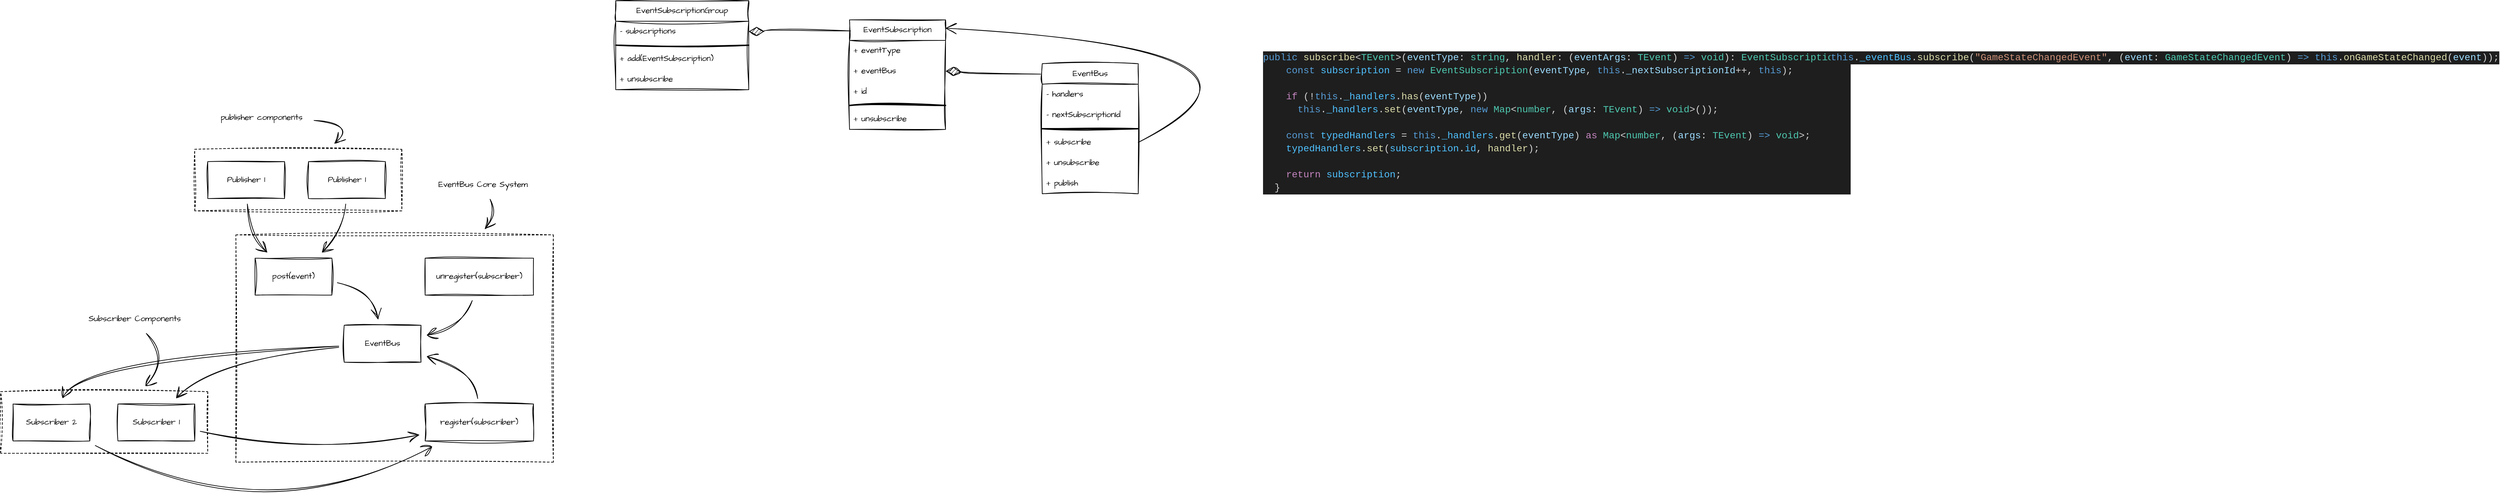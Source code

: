 <mxfile version="28.2.5">
  <diagram name="Page-1" id="cUU2rvQvQPZvcnWAlWm8">
    <mxGraphModel dx="2690" dy="1350" grid="0" gridSize="10" guides="1" tooltips="1" connect="1" arrows="1" fold="1" page="0" pageScale="1" pageWidth="4681" pageHeight="3300" background="none" math="0" shadow="0">
      <root>
        <mxCell id="0" />
        <mxCell id="1" parent="0" />
        <mxCell id="Ereah4pmQqhAqRBTnx57-20" value="" style="rounded=0;whiteSpace=wrap;html=1;sketch=1;jiggle=2;curveFitting=1;strokeColor=default;align=center;verticalAlign=middle;fontFamily=Architects Daughter;fontSource=https%3A%2F%2Ffonts.googleapis.com%2Fcss%3Ffamily%3DArchitects%2BDaughter;fontSize=12;fontColor=default;labelBackgroundColor=default;fillColor=none;dashed=1;" parent="1" vertex="1">
          <mxGeometry x="-192" y="301" width="463" height="332" as="geometry" />
        </mxCell>
        <mxCell id="Ereah4pmQqhAqRBTnx57-23" value="" style="rounded=0;whiteSpace=wrap;html=1;sketch=1;jiggle=2;curveFitting=1;strokeColor=default;align=center;verticalAlign=middle;fontFamily=Architects Daughter;fontSource=https%3A%2F%2Ffonts.googleapis.com%2Fcss%3Ffamily%3DArchitects%2BDaughter;fontSize=12;fontColor=default;labelBackgroundColor=default;fillColor=none;dashed=1;" parent="1" vertex="1">
          <mxGeometry x="-535" y="530" width="302" height="90" as="geometry" />
        </mxCell>
        <mxCell id="Ereah4pmQqhAqRBTnx57-6" style="edgeStyle=none;curved=1;rounded=0;orthogonalLoop=1;jettySize=auto;html=1;fontFamily=Architects Daughter;fontSource=https%3A%2F%2Ffonts.googleapis.com%2Fcss%3Ffamily%3DArchitects%2BDaughter;fontSize=12;fontColor=default;startSize=14;endArrow=open;endSize=14;sourcePerimeterSpacing=8;targetPerimeterSpacing=8;sketch=1;curveFitting=1;jiggle=2;" parent="1" source="Ereah4pmQqhAqRBTnx57-1" target="Ereah4pmQqhAqRBTnx57-3" edge="1">
          <mxGeometry relative="1" as="geometry">
            <Array as="points">
              <mxPoint x="-173" y="302" />
            </Array>
          </mxGeometry>
        </mxCell>
        <mxCell id="Ereah4pmQqhAqRBTnx57-1" value="Publisher 1" style="rounded=0;whiteSpace=wrap;html=1;fontFamily=Architects Daughter;fontSource=https%3A%2F%2Ffonts.googleapis.com%2Fcss%3Ffamily%3DArchitects%2BDaughter;sketch=1;curveFitting=1;jiggle=2;" parent="1" vertex="1">
          <mxGeometry x="-233" y="194" width="112" height="54" as="geometry" />
        </mxCell>
        <mxCell id="Ereah4pmQqhAqRBTnx57-8" style="edgeStyle=none;shape=connector;curved=1;rounded=0;sketch=1;jiggle=2;curveFitting=1;orthogonalLoop=1;jettySize=auto;html=1;strokeColor=default;align=center;verticalAlign=middle;fontFamily=Architects Daughter;fontSource=https%3A%2F%2Ffonts.googleapis.com%2Fcss%3Ffamily%3DArchitects%2BDaughter;fontSize=12;fontColor=default;labelBackgroundColor=default;startSize=14;endArrow=open;endSize=14;sourcePerimeterSpacing=8;targetPerimeterSpacing=8;" parent="1" source="Ereah4pmQqhAqRBTnx57-2" target="Ereah4pmQqhAqRBTnx57-3" edge="1">
          <mxGeometry relative="1" as="geometry">
            <Array as="points">
              <mxPoint x="-34" y="299" />
            </Array>
          </mxGeometry>
        </mxCell>
        <mxCell id="Ereah4pmQqhAqRBTnx57-2" value="Publisher 1" style="rounded=0;whiteSpace=wrap;html=1;fontFamily=Architects Daughter;fontSource=https%3A%2F%2Ffonts.googleapis.com%2Fcss%3Ffamily%3DArchitects%2BDaughter;sketch=1;curveFitting=1;jiggle=2;" parent="1" vertex="1">
          <mxGeometry x="-86" y="194" width="112" height="54" as="geometry" />
        </mxCell>
        <mxCell id="Ereah4pmQqhAqRBTnx57-12" style="edgeStyle=none;shape=connector;curved=1;rounded=0;sketch=1;jiggle=2;curveFitting=1;orthogonalLoop=1;jettySize=auto;html=1;strokeColor=default;align=center;verticalAlign=middle;fontFamily=Architects Daughter;fontSource=https%3A%2F%2Ffonts.googleapis.com%2Fcss%3Ffamily%3DArchitects%2BDaughter;fontSize=12;fontColor=default;labelBackgroundColor=default;startSize=14;endArrow=open;endSize=14;sourcePerimeterSpacing=8;targetPerimeterSpacing=8;" parent="1" source="Ereah4pmQqhAqRBTnx57-3" target="Ereah4pmQqhAqRBTnx57-5" edge="1">
          <mxGeometry relative="1" as="geometry">
            <Array as="points">
              <mxPoint x="7" y="378" />
            </Array>
          </mxGeometry>
        </mxCell>
        <mxCell id="Ereah4pmQqhAqRBTnx57-3" value="post(event)" style="rounded=0;whiteSpace=wrap;html=1;fontFamily=Architects Daughter;fontSource=https%3A%2F%2Ffonts.googleapis.com%2Fcss%3Ffamily%3DArchitects%2BDaughter;sketch=1;curveFitting=1;jiggle=2;" parent="1" vertex="1">
          <mxGeometry x="-164" y="335" width="112" height="54" as="geometry" />
        </mxCell>
        <mxCell id="Ereah4pmQqhAqRBTnx57-11" style="edgeStyle=none;shape=connector;curved=1;rounded=0;sketch=1;jiggle=2;curveFitting=1;orthogonalLoop=1;jettySize=auto;html=1;strokeColor=default;align=center;verticalAlign=middle;fontFamily=Architects Daughter;fontSource=https%3A%2F%2Ffonts.googleapis.com%2Fcss%3Ffamily%3DArchitects%2BDaughter;fontSize=12;fontColor=default;labelBackgroundColor=default;startSize=14;endArrow=open;endSize=14;sourcePerimeterSpacing=8;targetPerimeterSpacing=8;" parent="1" source="Ereah4pmQqhAqRBTnx57-4" target="Ereah4pmQqhAqRBTnx57-5" edge="1">
          <mxGeometry relative="1" as="geometry">
            <Array as="points">
              <mxPoint x="141" y="437" />
            </Array>
          </mxGeometry>
        </mxCell>
        <mxCell id="Ereah4pmQqhAqRBTnx57-4" value="unregister(subscriber)" style="rounded=0;whiteSpace=wrap;html=1;fontFamily=Architects Daughter;fontSource=https%3A%2F%2Ffonts.googleapis.com%2Fcss%3Ffamily%3DArchitects%2BDaughter;sketch=1;curveFitting=1;jiggle=2;" parent="1" vertex="1">
          <mxGeometry x="84" y="335" width="158" height="54" as="geometry" />
        </mxCell>
        <mxCell id="Ereah4pmQqhAqRBTnx57-26" style="edgeStyle=none;shape=connector;curved=1;rounded=0;sketch=1;jiggle=2;curveFitting=1;orthogonalLoop=1;jettySize=auto;html=1;strokeColor=default;align=center;verticalAlign=middle;fontFamily=Architects Daughter;fontSource=https%3A%2F%2Ffonts.googleapis.com%2Fcss%3Ffamily%3DArchitects%2BDaughter;fontSize=12;fontColor=default;labelBackgroundColor=default;startSize=14;endArrow=open;endSize=14;sourcePerimeterSpacing=8;targetPerimeterSpacing=8;" parent="1" source="Ereah4pmQqhAqRBTnx57-5" target="Ereah4pmQqhAqRBTnx57-13" edge="1">
          <mxGeometry relative="1" as="geometry">
            <Array as="points">
              <mxPoint x="-231" y="481" />
            </Array>
          </mxGeometry>
        </mxCell>
        <mxCell id="Ereah4pmQqhAqRBTnx57-27" style="edgeStyle=none;shape=connector;curved=1;rounded=0;sketch=1;jiggle=2;curveFitting=1;orthogonalLoop=1;jettySize=auto;html=1;strokeColor=default;align=center;verticalAlign=middle;fontFamily=Architects Daughter;fontSource=https%3A%2F%2Ffonts.googleapis.com%2Fcss%3Ffamily%3DArchitects%2BDaughter;fontSize=12;fontColor=default;labelBackgroundColor=default;startSize=14;endArrow=open;endSize=14;sourcePerimeterSpacing=8;targetPerimeterSpacing=8;" parent="1" source="Ereah4pmQqhAqRBTnx57-5" target="Ereah4pmQqhAqRBTnx57-16" edge="1">
          <mxGeometry relative="1" as="geometry">
            <Array as="points">
              <mxPoint x="-419" y="484" />
            </Array>
          </mxGeometry>
        </mxCell>
        <mxCell id="Ereah4pmQqhAqRBTnx57-5" value="EventBus" style="rounded=0;whiteSpace=wrap;html=1;fontFamily=Architects Daughter;fontSource=https%3A%2F%2Ffonts.googleapis.com%2Fcss%3Ffamily%3DArchitects%2BDaughter;sketch=1;curveFitting=1;jiggle=2;" parent="1" vertex="1">
          <mxGeometry x="-34" y="433" width="112" height="54" as="geometry" />
        </mxCell>
        <mxCell id="Ereah4pmQqhAqRBTnx57-28" style="edgeStyle=none;shape=connector;curved=1;rounded=0;sketch=1;jiggle=2;curveFitting=1;orthogonalLoop=1;jettySize=auto;html=1;strokeColor=default;align=center;verticalAlign=middle;fontFamily=Architects Daughter;fontSource=https%3A%2F%2Ffonts.googleapis.com%2Fcss%3Ffamily%3DArchitects%2BDaughter;fontSize=12;fontColor=default;labelBackgroundColor=default;startSize=14;endArrow=open;endSize=14;sourcePerimeterSpacing=8;targetPerimeterSpacing=8;" parent="1" source="Ereah4pmQqhAqRBTnx57-13" target="Ereah4pmQqhAqRBTnx57-14" edge="1">
          <mxGeometry relative="1" as="geometry">
            <Array as="points">
              <mxPoint x="-69" y="623" />
            </Array>
          </mxGeometry>
        </mxCell>
        <mxCell id="Ereah4pmQqhAqRBTnx57-13" value="Subscriber 1" style="rounded=0;whiteSpace=wrap;html=1;fontFamily=Architects Daughter;fontSource=https%3A%2F%2Ffonts.googleapis.com%2Fcss%3Ffamily%3DArchitects%2BDaughter;sketch=1;curveFitting=1;jiggle=2;" parent="1" vertex="1">
          <mxGeometry x="-364" y="548" width="112" height="54" as="geometry" />
        </mxCell>
        <mxCell id="Ereah4pmQqhAqRBTnx57-15" style="edgeStyle=none;shape=connector;curved=1;rounded=0;sketch=1;jiggle=2;curveFitting=1;orthogonalLoop=1;jettySize=auto;html=1;strokeColor=default;align=center;verticalAlign=middle;fontFamily=Architects Daughter;fontSource=https%3A%2F%2Ffonts.googleapis.com%2Fcss%3Ffamily%3DArchitects%2BDaughter;fontSize=12;fontColor=default;labelBackgroundColor=default;startSize=14;endArrow=open;endSize=14;sourcePerimeterSpacing=8;targetPerimeterSpacing=8;" parent="1" source="Ereah4pmQqhAqRBTnx57-14" target="Ereah4pmQqhAqRBTnx57-5" edge="1">
          <mxGeometry relative="1" as="geometry">
            <Array as="points">
              <mxPoint x="158" y="499" />
            </Array>
          </mxGeometry>
        </mxCell>
        <mxCell id="Ereah4pmQqhAqRBTnx57-14" value="register(subscriber)" style="rounded=0;whiteSpace=wrap;html=1;fontFamily=Architects Daughter;fontSource=https%3A%2F%2Ffonts.googleapis.com%2Fcss%3Ffamily%3DArchitects%2BDaughter;sketch=1;curveFitting=1;jiggle=2;" parent="1" vertex="1">
          <mxGeometry x="84" y="548" width="158" height="54" as="geometry" />
        </mxCell>
        <mxCell id="Ereah4pmQqhAqRBTnx57-29" style="edgeStyle=none;shape=connector;curved=1;rounded=0;sketch=1;jiggle=2;curveFitting=1;orthogonalLoop=1;jettySize=auto;html=1;strokeColor=default;align=center;verticalAlign=middle;fontFamily=Architects Daughter;fontSource=https%3A%2F%2Ffonts.googleapis.com%2Fcss%3Ffamily%3DArchitects%2BDaughter;fontSize=12;fontColor=default;labelBackgroundColor=default;startSize=14;endArrow=open;endSize=14;sourcePerimeterSpacing=8;targetPerimeterSpacing=8;" parent="1" source="Ereah4pmQqhAqRBTnx57-16" target="Ereah4pmQqhAqRBTnx57-14" edge="1">
          <mxGeometry relative="1" as="geometry">
            <Array as="points">
              <mxPoint x="-153" y="737" />
            </Array>
          </mxGeometry>
        </mxCell>
        <mxCell id="Ereah4pmQqhAqRBTnx57-16" value="Subscriber 2" style="rounded=0;whiteSpace=wrap;html=1;fontFamily=Architects Daughter;fontSource=https%3A%2F%2Ffonts.googleapis.com%2Fcss%3Ffamily%3DArchitects%2BDaughter;sketch=1;curveFitting=1;jiggle=2;" parent="1" vertex="1">
          <mxGeometry x="-517" y="548" width="112" height="54" as="geometry" />
        </mxCell>
        <mxCell id="Ereah4pmQqhAqRBTnx57-17" value="" style="rounded=0;whiteSpace=wrap;html=1;sketch=1;jiggle=2;curveFitting=1;strokeColor=default;align=center;verticalAlign=middle;fontFamily=Architects Daughter;fontSource=https%3A%2F%2Ffonts.googleapis.com%2Fcss%3Ffamily%3DArchitects%2BDaughter;fontSize=12;fontColor=default;labelBackgroundColor=default;fillColor=none;dashed=1;" parent="1" vertex="1">
          <mxGeometry x="-252" y="176" width="302" height="90" as="geometry" />
        </mxCell>
        <mxCell id="Ereah4pmQqhAqRBTnx57-19" style="edgeStyle=none;shape=connector;curved=1;rounded=0;sketch=1;jiggle=2;curveFitting=1;orthogonalLoop=1;jettySize=auto;html=1;strokeColor=default;align=center;verticalAlign=middle;fontFamily=Architects Daughter;fontSource=https%3A%2F%2Ffonts.googleapis.com%2Fcss%3Ffamily%3DArchitects%2BDaughter;fontSize=12;fontColor=default;labelBackgroundColor=default;startSize=14;endArrow=open;endSize=14;sourcePerimeterSpacing=8;targetPerimeterSpacing=8;" parent="1" source="Ereah4pmQqhAqRBTnx57-18" target="Ereah4pmQqhAqRBTnx57-17" edge="1">
          <mxGeometry relative="1" as="geometry">
            <Array as="points">
              <mxPoint x="-18" y="137" />
            </Array>
          </mxGeometry>
        </mxCell>
        <mxCell id="Ereah4pmQqhAqRBTnx57-18" value="publisher components" style="text;html=1;align=center;verticalAlign=middle;resizable=0;points=[];autosize=1;strokeColor=none;fillColor=none;fontSize=12;fontFamily=Architects Daughter;fontSource=https%3A%2F%2Ffonts.googleapis.com%2Fcss%3Ffamily%3DArchitects%2BDaughter;fontColor=default;labelBackgroundColor=default;" parent="1" vertex="1">
          <mxGeometry x="-224" y="117" width="138" height="26" as="geometry" />
        </mxCell>
        <mxCell id="Ereah4pmQqhAqRBTnx57-22" style="edgeStyle=none;shape=connector;curved=1;rounded=0;sketch=1;jiggle=2;curveFitting=1;orthogonalLoop=1;jettySize=auto;html=1;strokeColor=default;align=center;verticalAlign=middle;fontFamily=Architects Daughter;fontSource=https%3A%2F%2Ffonts.googleapis.com%2Fcss%3Ffamily%3DArchitects%2BDaughter;fontSize=12;fontColor=default;labelBackgroundColor=default;startSize=14;endArrow=open;endSize=14;sourcePerimeterSpacing=8;targetPerimeterSpacing=8;" parent="1" source="Ereah4pmQqhAqRBTnx57-21" target="Ereah4pmQqhAqRBTnx57-20" edge="1">
          <mxGeometry relative="1" as="geometry">
            <Array as="points">
              <mxPoint x="189" y="269" />
            </Array>
          </mxGeometry>
        </mxCell>
        <mxCell id="Ereah4pmQqhAqRBTnx57-21" value="EventBus Core System" style="text;html=1;align=center;verticalAlign=middle;resizable=0;points=[];autosize=1;strokeColor=none;fillColor=none;fontSize=12;fontFamily=Architects Daughter;fontSource=https%3A%2F%2Ffonts.googleapis.com%2Fcss%3Ffamily%3DArchitects%2BDaughter;fontColor=default;labelBackgroundColor=default;" parent="1" vertex="1">
          <mxGeometry x="94" y="215" width="148" height="26" as="geometry" />
        </mxCell>
        <mxCell id="Ereah4pmQqhAqRBTnx57-25" style="edgeStyle=none;shape=connector;curved=1;rounded=0;sketch=1;jiggle=2;curveFitting=1;orthogonalLoop=1;jettySize=auto;html=1;strokeColor=default;align=center;verticalAlign=middle;fontFamily=Architects Daughter;fontSource=https%3A%2F%2Ffonts.googleapis.com%2Fcss%3Ffamily%3DArchitects%2BDaughter;fontSize=12;fontColor=default;labelBackgroundColor=default;startSize=14;endArrow=open;endSize=14;sourcePerimeterSpacing=8;targetPerimeterSpacing=8;" parent="1" source="Ereah4pmQqhAqRBTnx57-24" target="Ereah4pmQqhAqRBTnx57-23" edge="1">
          <mxGeometry relative="1" as="geometry">
            <Array as="points">
              <mxPoint x="-286" y="488" />
            </Array>
          </mxGeometry>
        </mxCell>
        <mxCell id="Ereah4pmQqhAqRBTnx57-24" value="Subscriber Components" style="text;html=1;align=center;verticalAlign=middle;resizable=0;points=[];autosize=1;strokeColor=none;fillColor=none;fontSize=12;fontFamily=Architects Daughter;fontSource=https%3A%2F%2Ffonts.googleapis.com%2Fcss%3Ffamily%3DArchitects%2BDaughter;fontColor=default;labelBackgroundColor=default;" parent="1" vertex="1">
          <mxGeometry x="-417" y="411" width="153" height="26" as="geometry" />
        </mxCell>
        <mxCell id="Ereah4pmQqhAqRBTnx57-31" value="EventSubscription" style="swimlane;fontStyle=0;childLayout=stackLayout;horizontal=1;startSize=30;horizontalStack=0;resizeParent=1;resizeParentMax=0;resizeLast=0;collapsible=1;marginBottom=0;whiteSpace=wrap;html=1;rounded=0;sketch=1;jiggle=2;curveFitting=1;strokeColor=default;align=center;verticalAlign=middle;fontFamily=Architects Daughter;fontSource=https%3A%2F%2Ffonts.googleapis.com%2Fcss%3Ffamily%3DArchitects%2BDaughter;fontSize=12;fontColor=default;labelBackgroundColor=default;fillColor=default;" parent="1" vertex="1">
          <mxGeometry x="703" y="-13" width="140" height="160" as="geometry" />
        </mxCell>
        <mxCell id="Ereah4pmQqhAqRBTnx57-32" value="+ eventType" style="text;strokeColor=none;fillColor=none;align=left;verticalAlign=middle;spacingLeft=4;spacingRight=4;overflow=hidden;points=[[0,0.5],[1,0.5]];portConstraint=eastwest;rotatable=0;whiteSpace=wrap;html=1;fontFamily=Architects Daughter;fontSource=https%3A%2F%2Ffonts.googleapis.com%2Fcss%3Ffamily%3DArchitects%2BDaughter;fontSize=12;fontColor=default;labelBackgroundColor=default;" parent="Ereah4pmQqhAqRBTnx57-31" vertex="1">
          <mxGeometry y="30" width="140" height="30" as="geometry" />
        </mxCell>
        <mxCell id="Ereah4pmQqhAqRBTnx57-34" value="+ eventBus" style="text;strokeColor=none;fillColor=none;align=left;verticalAlign=middle;spacingLeft=4;spacingRight=4;overflow=hidden;points=[[0,0.5],[1,0.5]];portConstraint=eastwest;rotatable=0;whiteSpace=wrap;html=1;fontFamily=Architects Daughter;fontSource=https%3A%2F%2Ffonts.googleapis.com%2Fcss%3Ffamily%3DArchitects%2BDaughter;fontSize=12;fontColor=default;labelBackgroundColor=default;" parent="Ereah4pmQqhAqRBTnx57-31" vertex="1">
          <mxGeometry y="60" width="140" height="30" as="geometry" />
        </mxCell>
        <mxCell id="Ereah4pmQqhAqRBTnx57-33" value="+ id" style="text;strokeColor=none;fillColor=none;align=left;verticalAlign=middle;spacingLeft=4;spacingRight=4;overflow=hidden;points=[[0,0.5],[1,0.5]];portConstraint=eastwest;rotatable=0;whiteSpace=wrap;html=1;fontFamily=Architects Daughter;fontSource=https%3A%2F%2Ffonts.googleapis.com%2Fcss%3Ffamily%3DArchitects%2BDaughter;fontSize=12;fontColor=default;labelBackgroundColor=default;" parent="Ereah4pmQqhAqRBTnx57-31" vertex="1">
          <mxGeometry y="90" width="140" height="30" as="geometry" />
        </mxCell>
        <mxCell id="Ereah4pmQqhAqRBTnx57-44" value="" style="line;strokeWidth=2;html=1;rounded=0;sketch=1;jiggle=2;curveFitting=1;strokeColor=default;align=center;verticalAlign=middle;fontFamily=Architects Daughter;fontSource=https%3A%2F%2Ffonts.googleapis.com%2Fcss%3Ffamily%3DArchitects%2BDaughter;fontSize=12;fontColor=default;labelBackgroundColor=default;fillColor=default;" parent="Ereah4pmQqhAqRBTnx57-31" vertex="1">
          <mxGeometry y="120" width="140" height="10" as="geometry" />
        </mxCell>
        <mxCell id="Ereah4pmQqhAqRBTnx57-45" value="+ unsubscribe" style="text;strokeColor=none;fillColor=none;align=left;verticalAlign=middle;spacingLeft=4;spacingRight=4;overflow=hidden;points=[[0,0.5],[1,0.5]];portConstraint=eastwest;rotatable=0;whiteSpace=wrap;html=1;fontFamily=Architects Daughter;fontSource=https%3A%2F%2Ffonts.googleapis.com%2Fcss%3Ffamily%3DArchitects%2BDaughter;fontSize=12;fontColor=default;labelBackgroundColor=default;" parent="Ereah4pmQqhAqRBTnx57-31" vertex="1">
          <mxGeometry y="130" width="140" height="30" as="geometry" />
        </mxCell>
        <mxCell id="Ereah4pmQqhAqRBTnx57-46" value="EventSubscriptionGroup" style="swimlane;fontStyle=0;childLayout=stackLayout;horizontal=1;startSize=30;horizontalStack=0;resizeParent=1;resizeParentMax=0;resizeLast=0;collapsible=1;marginBottom=0;whiteSpace=wrap;html=1;rounded=0;sketch=1;jiggle=2;curveFitting=1;strokeColor=default;align=center;verticalAlign=middle;fontFamily=Architects Daughter;fontSource=https%3A%2F%2Ffonts.googleapis.com%2Fcss%3Ffamily%3DArchitects%2BDaughter;fontSize=12;fontColor=default;labelBackgroundColor=default;fillColor=default;" parent="1" vertex="1">
          <mxGeometry x="362" y="-41" width="194" height="130" as="geometry" />
        </mxCell>
        <mxCell id="Ereah4pmQqhAqRBTnx57-47" value="- subscriptions" style="text;strokeColor=none;fillColor=none;align=left;verticalAlign=middle;spacingLeft=4;spacingRight=4;overflow=hidden;points=[[0,0.5],[1,0.5]];portConstraint=eastwest;rotatable=0;whiteSpace=wrap;html=1;fontFamily=Architects Daughter;fontSource=https%3A%2F%2Ffonts.googleapis.com%2Fcss%3Ffamily%3DArchitects%2BDaughter;fontSize=12;fontColor=default;labelBackgroundColor=default;" parent="Ereah4pmQqhAqRBTnx57-46" vertex="1">
          <mxGeometry y="30" width="194" height="30" as="geometry" />
        </mxCell>
        <mxCell id="Ereah4pmQqhAqRBTnx57-50" value="" style="line;strokeWidth=2;html=1;rounded=0;sketch=1;jiggle=2;curveFitting=1;strokeColor=default;align=center;verticalAlign=middle;fontFamily=Architects Daughter;fontSource=https%3A%2F%2Ffonts.googleapis.com%2Fcss%3Ffamily%3DArchitects%2BDaughter;fontSize=12;fontColor=default;labelBackgroundColor=default;fillColor=default;" parent="Ereah4pmQqhAqRBTnx57-46" vertex="1">
          <mxGeometry y="60" width="194" height="10" as="geometry" />
        </mxCell>
        <mxCell id="Ereah4pmQqhAqRBTnx57-51" value="+ add(EventSubscription)" style="text;strokeColor=none;fillColor=none;align=left;verticalAlign=middle;spacingLeft=4;spacingRight=4;overflow=hidden;points=[[0,0.5],[1,0.5]];portConstraint=eastwest;rotatable=0;whiteSpace=wrap;html=1;fontFamily=Architects Daughter;fontSource=https%3A%2F%2Ffonts.googleapis.com%2Fcss%3Ffamily%3DArchitects%2BDaughter;fontSize=12;fontColor=default;labelBackgroundColor=default;" parent="Ereah4pmQqhAqRBTnx57-46" vertex="1">
          <mxGeometry y="70" width="194" height="30" as="geometry" />
        </mxCell>
        <mxCell id="Ereah4pmQqhAqRBTnx57-52" value="+ unsubscribe" style="text;strokeColor=none;fillColor=none;align=left;verticalAlign=middle;spacingLeft=4;spacingRight=4;overflow=hidden;points=[[0,0.5],[1,0.5]];portConstraint=eastwest;rotatable=0;whiteSpace=wrap;html=1;fontFamily=Architects Daughter;fontSource=https%3A%2F%2Ffonts.googleapis.com%2Fcss%3Ffamily%3DArchitects%2BDaughter;fontSize=12;fontColor=default;labelBackgroundColor=default;" parent="Ereah4pmQqhAqRBTnx57-46" vertex="1">
          <mxGeometry y="100" width="194" height="30" as="geometry" />
        </mxCell>
        <mxCell id="Ereah4pmQqhAqRBTnx57-53" value="EventBus" style="swimlane;fontStyle=0;childLayout=stackLayout;horizontal=1;startSize=30;horizontalStack=0;resizeParent=1;resizeParentMax=0;resizeLast=0;collapsible=1;marginBottom=0;whiteSpace=wrap;html=1;rounded=0;sketch=1;jiggle=2;curveFitting=1;strokeColor=default;align=center;verticalAlign=middle;fontFamily=Architects Daughter;fontSource=https%3A%2F%2Ffonts.googleapis.com%2Fcss%3Ffamily%3DArchitects%2BDaughter;fontSize=12;fontColor=default;labelBackgroundColor=default;fillColor=default;" parent="1" vertex="1">
          <mxGeometry x="984" y="51.0" width="140" height="190" as="geometry" />
        </mxCell>
        <mxCell id="Ereah4pmQqhAqRBTnx57-54" value="- handlers" style="text;strokeColor=none;fillColor=none;align=left;verticalAlign=middle;spacingLeft=4;spacingRight=4;overflow=hidden;points=[[0,0.5],[1,0.5]];portConstraint=eastwest;rotatable=0;whiteSpace=wrap;html=1;fontFamily=Architects Daughter;fontSource=https%3A%2F%2Ffonts.googleapis.com%2Fcss%3Ffamily%3DArchitects%2BDaughter;fontSize=12;fontColor=default;labelBackgroundColor=default;" parent="Ereah4pmQqhAqRBTnx57-53" vertex="1">
          <mxGeometry y="30" width="140" height="30" as="geometry" />
        </mxCell>
        <mxCell id="Ereah4pmQqhAqRBTnx57-58" value="- nextSubscriptionId" style="text;strokeColor=none;fillColor=none;align=left;verticalAlign=middle;spacingLeft=4;spacingRight=4;overflow=hidden;points=[[0,0.5],[1,0.5]];portConstraint=eastwest;rotatable=0;whiteSpace=wrap;html=1;fontFamily=Architects Daughter;fontSource=https%3A%2F%2Ffonts.googleapis.com%2Fcss%3Ffamily%3DArchitects%2BDaughter;fontSize=12;fontColor=default;labelBackgroundColor=default;" parent="Ereah4pmQqhAqRBTnx57-53" vertex="1">
          <mxGeometry y="60" width="140" height="30" as="geometry" />
        </mxCell>
        <mxCell id="Ereah4pmQqhAqRBTnx57-57" value="" style="line;strokeWidth=2;html=1;rounded=0;sketch=1;jiggle=2;curveFitting=1;strokeColor=default;align=center;verticalAlign=middle;fontFamily=Architects Daughter;fontSource=https%3A%2F%2Ffonts.googleapis.com%2Fcss%3Ffamily%3DArchitects%2BDaughter;fontSize=12;fontColor=default;labelBackgroundColor=default;fillColor=default;" parent="Ereah4pmQqhAqRBTnx57-53" vertex="1">
          <mxGeometry y="90" width="140" height="10" as="geometry" />
        </mxCell>
        <mxCell id="Ereah4pmQqhAqRBTnx57-56" value="+ subscribe" style="text;strokeColor=none;fillColor=none;align=left;verticalAlign=middle;spacingLeft=4;spacingRight=4;overflow=hidden;points=[[0,0.5],[1,0.5]];portConstraint=eastwest;rotatable=0;whiteSpace=wrap;html=1;fontFamily=Architects Daughter;fontSource=https%3A%2F%2Ffonts.googleapis.com%2Fcss%3Ffamily%3DArchitects%2BDaughter;fontSize=12;fontColor=default;labelBackgroundColor=default;" parent="Ereah4pmQqhAqRBTnx57-53" vertex="1">
          <mxGeometry y="100" width="140" height="30" as="geometry" />
        </mxCell>
        <mxCell id="Ereah4pmQqhAqRBTnx57-59" value="+ unsubscribe" style="text;strokeColor=none;fillColor=none;align=left;verticalAlign=middle;spacingLeft=4;spacingRight=4;overflow=hidden;points=[[0,0.5],[1,0.5]];portConstraint=eastwest;rotatable=0;whiteSpace=wrap;html=1;fontFamily=Architects Daughter;fontSource=https%3A%2F%2Ffonts.googleapis.com%2Fcss%3Ffamily%3DArchitects%2BDaughter;fontSize=12;fontColor=default;labelBackgroundColor=default;" parent="Ereah4pmQqhAqRBTnx57-53" vertex="1">
          <mxGeometry y="130" width="140" height="30" as="geometry" />
        </mxCell>
        <mxCell id="Ereah4pmQqhAqRBTnx57-60" value="+ publish" style="text;strokeColor=none;fillColor=none;align=left;verticalAlign=middle;spacingLeft=4;spacingRight=4;overflow=hidden;points=[[0,0.5],[1,0.5]];portConstraint=eastwest;rotatable=0;whiteSpace=wrap;html=1;fontFamily=Architects Daughter;fontSource=https%3A%2F%2Ffonts.googleapis.com%2Fcss%3Ffamily%3DArchitects%2BDaughter;fontSize=12;fontColor=default;labelBackgroundColor=default;" parent="Ereah4pmQqhAqRBTnx57-53" vertex="1">
          <mxGeometry y="160" width="140" height="30" as="geometry" />
        </mxCell>
        <mxCell id="Ereah4pmQqhAqRBTnx57-61" style="edgeStyle=none;shape=connector;curved=1;rounded=0;sketch=1;jiggle=2;curveFitting=1;orthogonalLoop=1;jettySize=auto;html=1;entryX=-0.018;entryY=0.08;entryDx=0;entryDy=0;strokeColor=default;align=center;verticalAlign=middle;fontFamily=Architects Daughter;fontSource=https%3A%2F%2Ffonts.googleapis.com%2Fcss%3Ffamily%3DArchitects%2BDaughter;fontSize=12;fontColor=default;labelBackgroundColor=default;startSize=20;endArrow=none;endSize=14;sourcePerimeterSpacing=8;targetPerimeterSpacing=8;exitX=1;exitY=0.5;exitDx=0;exitDy=0;entryPerimeter=0;endFill=0;startArrow=diamondThin;startFill=1;" parent="1" source="Ereah4pmQqhAqRBTnx57-34" target="Ereah4pmQqhAqRBTnx57-53" edge="1">
          <mxGeometry relative="1" as="geometry">
            <Array as="points" />
          </mxGeometry>
        </mxCell>
        <mxCell id="Ereah4pmQqhAqRBTnx57-62" style="edgeStyle=none;shape=connector;curved=1;rounded=0;sketch=1;jiggle=2;curveFitting=1;orthogonalLoop=1;jettySize=auto;html=1;entryX=0.01;entryY=0.101;entryDx=0;entryDy=0;entryPerimeter=0;strokeColor=default;align=center;verticalAlign=middle;fontFamily=Architects Daughter;fontSource=https%3A%2F%2Ffonts.googleapis.com%2Fcss%3Ffamily%3DArchitects%2BDaughter;fontSize=12;fontColor=default;labelBackgroundColor=default;startSize=20;endArrow=none;endSize=14;sourcePerimeterSpacing=8;targetPerimeterSpacing=8;endFill=0;startArrow=diamondThin;startFill=1;exitX=1;exitY=0.5;exitDx=0;exitDy=0;" parent="1" source="Ereah4pmQqhAqRBTnx57-47" target="Ereah4pmQqhAqRBTnx57-31" edge="1">
          <mxGeometry relative="1" as="geometry" />
        </mxCell>
        <mxCell id="Ereah4pmQqhAqRBTnx57-64" style="edgeStyle=none;shape=connector;curved=1;rounded=0;sketch=1;jiggle=2;curveFitting=1;orthogonalLoop=1;jettySize=auto;html=1;entryX=0.998;entryY=0.076;entryDx=0;entryDy=0;strokeColor=default;align=center;verticalAlign=middle;fontFamily=Architects Daughter;fontSource=https%3A%2F%2Ffonts.googleapis.com%2Fcss%3Ffamily%3DArchitects%2BDaughter;fontSize=12;fontColor=default;labelBackgroundColor=default;startSize=14;endArrow=open;endSize=14;sourcePerimeterSpacing=8;targetPerimeterSpacing=8;exitX=1;exitY=0.5;exitDx=0;exitDy=0;entryPerimeter=0;" parent="1" source="Ereah4pmQqhAqRBTnx57-56" target="Ereah4pmQqhAqRBTnx57-31" edge="1">
          <mxGeometry relative="1" as="geometry">
            <Array as="points">
              <mxPoint x="1400" y="26" />
            </Array>
          </mxGeometry>
        </mxCell>
        <mxCell id="FFCXONvE-s3GpuK2ksUJ-1" value="&lt;div style=&quot;color: #d4d4d4;background-color: #1e1e1e;font-family: Consolas, &#39;Courier New&#39;, monospace;font-weight: normal;font-size: 14px;line-height: 19px;white-space: pre;&quot;&gt;&lt;div&gt;&lt;span style=&quot;color: #569cd6;&quot;&gt;public&lt;/span&gt;&lt;span style=&quot;color: #d4d4d4;&quot;&gt; &lt;/span&gt;&lt;span style=&quot;color: #dcdcaa;&quot;&gt;subscribe&lt;/span&gt;&lt;span style=&quot;color: #d4d4d4;&quot;&gt;&amp;lt;&lt;/span&gt;&lt;span style=&quot;color: #4ec9b0;&quot;&gt;TEvent&lt;/span&gt;&lt;span style=&quot;color: #d4d4d4;&quot;&gt;&amp;gt;(&lt;/span&gt;&lt;span style=&quot;color: #9cdcfe;&quot;&gt;eventType&lt;/span&gt;&lt;span style=&quot;color: #d4d4d4;&quot;&gt;: &lt;/span&gt;&lt;span style=&quot;color: #4ec9b0;&quot;&gt;string&lt;/span&gt;&lt;span style=&quot;color: #d4d4d4;&quot;&gt;, &lt;/span&gt;&lt;span style=&quot;color: #dcdcaa;&quot;&gt;handler&lt;/span&gt;&lt;span style=&quot;color: #d4d4d4;&quot;&gt;: (&lt;/span&gt;&lt;span style=&quot;color: #9cdcfe;&quot;&gt;eventArgs&lt;/span&gt;&lt;span style=&quot;color: #d4d4d4;&quot;&gt;: &lt;/span&gt;&lt;span style=&quot;color: #4ec9b0;&quot;&gt;TEvent&lt;/span&gt;&lt;span style=&quot;color: #d4d4d4;&quot;&gt;) &lt;/span&gt;&lt;span style=&quot;color: #569cd6;&quot;&gt;=&amp;gt;&lt;/span&gt;&lt;span style=&quot;color: #d4d4d4;&quot;&gt; &lt;/span&gt;&lt;span style=&quot;color: #4ec9b0;&quot;&gt;void&lt;/span&gt;&lt;span style=&quot;color: #d4d4d4;&quot;&gt;): &lt;/span&gt;&lt;span style=&quot;color: #4ec9b0;&quot;&gt;EventSubscription&lt;/span&gt;&lt;span style=&quot;color: #d4d4d4;&quot;&gt; {&lt;/span&gt;&lt;/div&gt;&lt;div&gt;&lt;span style=&quot;color: #d4d4d4;&quot;&gt;&amp;nbsp; &amp;nbsp; &lt;/span&gt;&lt;span style=&quot;color: #569cd6;&quot;&gt;const&lt;/span&gt;&lt;span style=&quot;color: #d4d4d4;&quot;&gt; &lt;/span&gt;&lt;span style=&quot;color: #4fc1ff;&quot;&gt;subscription&lt;/span&gt;&lt;span style=&quot;color: #d4d4d4;&quot;&gt; = &lt;/span&gt;&lt;span style=&quot;color: #569cd6;&quot;&gt;new&lt;/span&gt;&lt;span style=&quot;color: #d4d4d4;&quot;&gt; &lt;/span&gt;&lt;span style=&quot;color: #4ec9b0;&quot;&gt;EventSubscription&lt;/span&gt;&lt;span style=&quot;color: #d4d4d4;&quot;&gt;(&lt;/span&gt;&lt;span style=&quot;color: #9cdcfe;&quot;&gt;eventType&lt;/span&gt;&lt;span style=&quot;color: #d4d4d4;&quot;&gt;, &lt;/span&gt;&lt;span style=&quot;color: #569cd6;&quot;&gt;this&lt;/span&gt;&lt;span style=&quot;color: #d4d4d4;&quot;&gt;.&lt;/span&gt;&lt;span style=&quot;color: #9cdcfe;&quot;&gt;_nextSubscriptionId&lt;/span&gt;&lt;span style=&quot;color: #d4d4d4;&quot;&gt;++, &lt;/span&gt;&lt;span style=&quot;color: #569cd6;&quot;&gt;this&lt;/span&gt;&lt;span style=&quot;color: #d4d4d4;&quot;&gt;);&lt;/span&gt;&lt;/div&gt;&lt;br&gt;&lt;div&gt;&lt;span style=&quot;color: #d4d4d4;&quot;&gt;&amp;nbsp; &amp;nbsp; &lt;/span&gt;&lt;span style=&quot;color: #c586c0;&quot;&gt;if&lt;/span&gt;&lt;span style=&quot;color: #d4d4d4;&quot;&gt; (!&lt;/span&gt;&lt;span style=&quot;color: #569cd6;&quot;&gt;this&lt;/span&gt;&lt;span style=&quot;color: #d4d4d4;&quot;&gt;.&lt;/span&gt;&lt;span style=&quot;color: #4fc1ff;&quot;&gt;_handlers&lt;/span&gt;&lt;span style=&quot;color: #d4d4d4;&quot;&gt;.&lt;/span&gt;&lt;span style=&quot;color: #dcdcaa;&quot;&gt;has&lt;/span&gt;&lt;span style=&quot;color: #d4d4d4;&quot;&gt;(&lt;/span&gt;&lt;span style=&quot;color: #9cdcfe;&quot;&gt;eventType&lt;/span&gt;&lt;span style=&quot;color: #d4d4d4;&quot;&gt;))&lt;/span&gt;&lt;/div&gt;&lt;div&gt;&lt;span style=&quot;color: #d4d4d4;&quot;&gt;&amp;nbsp; &amp;nbsp; &amp;nbsp; &lt;/span&gt;&lt;span style=&quot;color: #569cd6;&quot;&gt;this&lt;/span&gt;&lt;span style=&quot;color: #d4d4d4;&quot;&gt;.&lt;/span&gt;&lt;span style=&quot;color: #4fc1ff;&quot;&gt;_handlers&lt;/span&gt;&lt;span style=&quot;color: #d4d4d4;&quot;&gt;.&lt;/span&gt;&lt;span style=&quot;color: #dcdcaa;&quot;&gt;set&lt;/span&gt;&lt;span style=&quot;color: #d4d4d4;&quot;&gt;(&lt;/span&gt;&lt;span style=&quot;color: #9cdcfe;&quot;&gt;eventType&lt;/span&gt;&lt;span style=&quot;color: #d4d4d4;&quot;&gt;, &lt;/span&gt;&lt;span style=&quot;color: #569cd6;&quot;&gt;new&lt;/span&gt;&lt;span style=&quot;color: #d4d4d4;&quot;&gt; &lt;/span&gt;&lt;span style=&quot;color: #4ec9b0;&quot;&gt;Map&lt;/span&gt;&lt;span style=&quot;color: #d4d4d4;&quot;&gt;&amp;lt;&lt;/span&gt;&lt;span style=&quot;color: #4ec9b0;&quot;&gt;number&lt;/span&gt;&lt;span style=&quot;color: #d4d4d4;&quot;&gt;, (&lt;/span&gt;&lt;span style=&quot;color: #9cdcfe;&quot;&gt;args&lt;/span&gt;&lt;span style=&quot;color: #d4d4d4;&quot;&gt;: &lt;/span&gt;&lt;span style=&quot;color: #4ec9b0;&quot;&gt;TEvent&lt;/span&gt;&lt;span style=&quot;color: #d4d4d4;&quot;&gt;) &lt;/span&gt;&lt;span style=&quot;color: #569cd6;&quot;&gt;=&amp;gt;&lt;/span&gt;&lt;span style=&quot;color: #d4d4d4;&quot;&gt; &lt;/span&gt;&lt;span style=&quot;color: #4ec9b0;&quot;&gt;void&lt;/span&gt;&lt;span style=&quot;color: #d4d4d4;&quot;&gt;&amp;gt;());&lt;/span&gt;&lt;/div&gt;&lt;br&gt;&lt;div&gt;&lt;span style=&quot;color: #d4d4d4;&quot;&gt;&amp;nbsp; &amp;nbsp; &lt;/span&gt;&lt;span style=&quot;color: #569cd6;&quot;&gt;const&lt;/span&gt;&lt;span style=&quot;color: #d4d4d4;&quot;&gt; &lt;/span&gt;&lt;span style=&quot;color: #4fc1ff;&quot;&gt;typedHandlers&lt;/span&gt;&lt;span style=&quot;color: #d4d4d4;&quot;&gt; = &lt;/span&gt;&lt;span style=&quot;color: #569cd6;&quot;&gt;this&lt;/span&gt;&lt;span style=&quot;color: #d4d4d4;&quot;&gt;.&lt;/span&gt;&lt;span style=&quot;color: #4fc1ff;&quot;&gt;_handlers&lt;/span&gt;&lt;span style=&quot;color: #d4d4d4;&quot;&gt;.&lt;/span&gt;&lt;span style=&quot;color: #dcdcaa;&quot;&gt;get&lt;/span&gt;&lt;span style=&quot;color: #d4d4d4;&quot;&gt;(&lt;/span&gt;&lt;span style=&quot;color: #9cdcfe;&quot;&gt;eventType&lt;/span&gt;&lt;span style=&quot;color: #d4d4d4;&quot;&gt;) &lt;/span&gt;&lt;span style=&quot;color: #c586c0;&quot;&gt;as&lt;/span&gt;&lt;span style=&quot;color: #d4d4d4;&quot;&gt; &lt;/span&gt;&lt;span style=&quot;color: #4ec9b0;&quot;&gt;Map&lt;/span&gt;&lt;span style=&quot;color: #d4d4d4;&quot;&gt;&amp;lt;&lt;/span&gt;&lt;span style=&quot;color: #4ec9b0;&quot;&gt;number&lt;/span&gt;&lt;span style=&quot;color: #d4d4d4;&quot;&gt;, (&lt;/span&gt;&lt;span style=&quot;color: #9cdcfe;&quot;&gt;args&lt;/span&gt;&lt;span style=&quot;color: #d4d4d4;&quot;&gt;: &lt;/span&gt;&lt;span style=&quot;color: #4ec9b0;&quot;&gt;TEvent&lt;/span&gt;&lt;span style=&quot;color: #d4d4d4;&quot;&gt;) &lt;/span&gt;&lt;span style=&quot;color: #569cd6;&quot;&gt;=&amp;gt;&lt;/span&gt;&lt;span style=&quot;color: #d4d4d4;&quot;&gt; &lt;/span&gt;&lt;span style=&quot;color: #4ec9b0;&quot;&gt;void&lt;/span&gt;&lt;span style=&quot;color: #d4d4d4;&quot;&gt;&amp;gt;;&lt;/span&gt;&lt;/div&gt;&lt;div&gt;&lt;span style=&quot;color: #d4d4d4;&quot;&gt;&amp;nbsp; &amp;nbsp; &lt;/span&gt;&lt;span style=&quot;color: #4fc1ff;&quot;&gt;typedHandlers&lt;/span&gt;&lt;span style=&quot;color: #d4d4d4;&quot;&gt;.&lt;/span&gt;&lt;span style=&quot;color: #dcdcaa;&quot;&gt;set&lt;/span&gt;&lt;span style=&quot;color: #d4d4d4;&quot;&gt;(&lt;/span&gt;&lt;span style=&quot;color: #4fc1ff;&quot;&gt;subscription&lt;/span&gt;&lt;span style=&quot;color: #d4d4d4;&quot;&gt;.&lt;/span&gt;&lt;span style=&quot;color: #4fc1ff;&quot;&gt;id&lt;/span&gt;&lt;span style=&quot;color: #d4d4d4;&quot;&gt;, &lt;/span&gt;&lt;span style=&quot;color: #dcdcaa;&quot;&gt;handler&lt;/span&gt;&lt;span style=&quot;color: #d4d4d4;&quot;&gt;);&lt;/span&gt;&lt;/div&gt;&lt;br&gt;&lt;div&gt;&lt;span style=&quot;color: #d4d4d4;&quot;&gt;&amp;nbsp; &amp;nbsp; &lt;/span&gt;&lt;span style=&quot;color: #c586c0;&quot;&gt;return&lt;/span&gt;&lt;span style=&quot;color: #d4d4d4;&quot;&gt; &lt;/span&gt;&lt;span style=&quot;color: #4fc1ff;&quot;&gt;subscription&lt;/span&gt;&lt;span style=&quot;color: #d4d4d4;&quot;&gt;;&lt;/span&gt;&lt;/div&gt;&lt;div&gt;&lt;span style=&quot;color: #d4d4d4;&quot;&gt;&amp;nbsp; }&lt;/span&gt;&lt;/div&gt;&lt;/div&gt;" style="text;whiteSpace=wrap;html=1;fontFamily=Architects Daughter;fontSource=https%3A%2F%2Ffonts.googleapis.com%2Fcss%3Ffamily%3DArchitects%2BDaughter;fontSize=12;fontColor=default;labelBackgroundColor=default;" vertex="1" parent="1">
          <mxGeometry x="1304.0" y="26.0" width="550" height="231" as="geometry" />
        </mxCell>
        <mxCell id="FFCXONvE-s3GpuK2ksUJ-2" value="&lt;div style=&quot;color: #d4d4d4;background-color: #1e1e1e;font-family: Consolas, &#39;Courier New&#39;, monospace;font-weight: normal;font-size: 14px;line-height: 19px;white-space: pre;&quot;&gt;&lt;div&gt;&lt;span style=&quot;color: #569cd6;&quot;&gt;this&lt;/span&gt;&lt;span style=&quot;color: #d4d4d4;&quot;&gt;.&lt;/span&gt;&lt;span style=&quot;color: #4fc1ff;&quot;&gt;_eventBus&lt;/span&gt;&lt;span style=&quot;color: #d4d4d4;&quot;&gt;.&lt;/span&gt;&lt;span style=&quot;color: #dcdcaa;&quot;&gt;subscribe&lt;/span&gt;&lt;span style=&quot;color: #d4d4d4;&quot;&gt;(&lt;/span&gt;&lt;span style=&quot;color: #ce9178;&quot;&gt;&quot;GameStateChangedEvent&quot;&lt;/span&gt;&lt;span style=&quot;color: #d4d4d4;&quot;&gt;, (&lt;/span&gt;&lt;span style=&quot;color: #9cdcfe;&quot;&gt;event&lt;/span&gt;&lt;span style=&quot;color: #d4d4d4;&quot;&gt;: &lt;/span&gt;&lt;span style=&quot;color: #4ec9b0;&quot;&gt;GameStateChangedEvent&lt;/span&gt;&lt;span style=&quot;color: #d4d4d4;&quot;&gt;) &lt;/span&gt;&lt;span style=&quot;color: #569cd6;&quot;&gt;=&amp;gt;&lt;/span&gt;&lt;span style=&quot;color: #d4d4d4;&quot;&gt; &lt;/span&gt;&lt;span style=&quot;color: #569cd6;&quot;&gt;this&lt;/span&gt;&lt;span style=&quot;color: #d4d4d4;&quot;&gt;.&lt;/span&gt;&lt;span style=&quot;color: #dcdcaa;&quot;&gt;onGameStateChanged&lt;/span&gt;&lt;span style=&quot;color: #d4d4d4;&quot;&gt;(&lt;/span&gt;&lt;span style=&quot;color: #9cdcfe;&quot;&gt;event&lt;/span&gt;&lt;span style=&quot;color: #d4d4d4;&quot;&gt;));&lt;/span&gt;&lt;/div&gt;&lt;/div&gt;" style="text;whiteSpace=wrap;html=1;fontFamily=Architects Daughter;fontSource=https%3A%2F%2Ffonts.googleapis.com%2Fcss%3Ffamily%3DArchitects%2BDaughter;fontSize=12;fontColor=default;labelBackgroundColor=default;" vertex="1" parent="1">
          <mxGeometry x="2132.0" y="26.0" width="550" height="41" as="geometry" />
        </mxCell>
      </root>
    </mxGraphModel>
  </diagram>
</mxfile>
